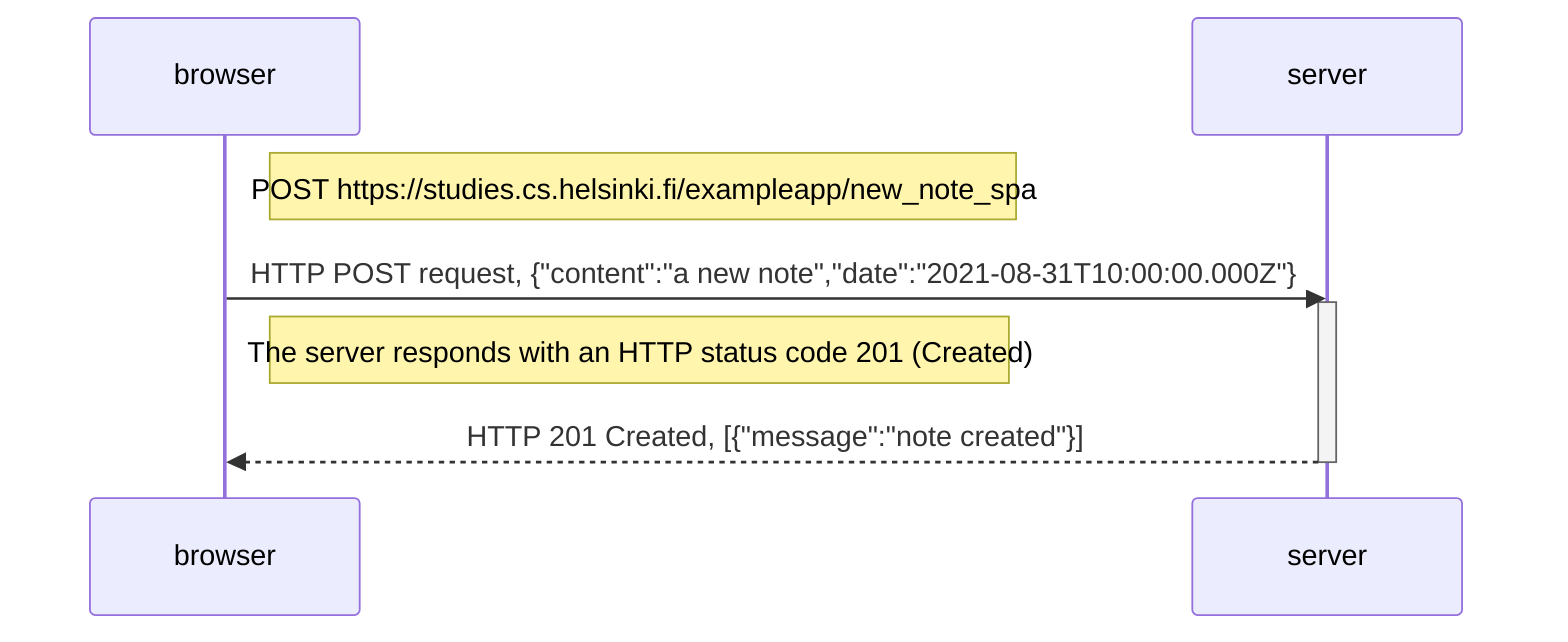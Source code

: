 sequenceDiagram
    participant browser
    participant server 

    %% The browser sends an HTTP POST request to the server to create a new note
    Note right of browser: POST https://studies.cs.helsinki.fi/exampleapp/new_note_spa
    
    browser->>server: HTTP POST request, {"content":"a new note","date":"2021-08-31T10:00:00.000Z"}
    activate server

    Note right of browser: The server responds with an HTTP status code 201 (Created)
    server-->>browser: HTTP 201 Created, [{"message":"note created"}]
    deactivate server